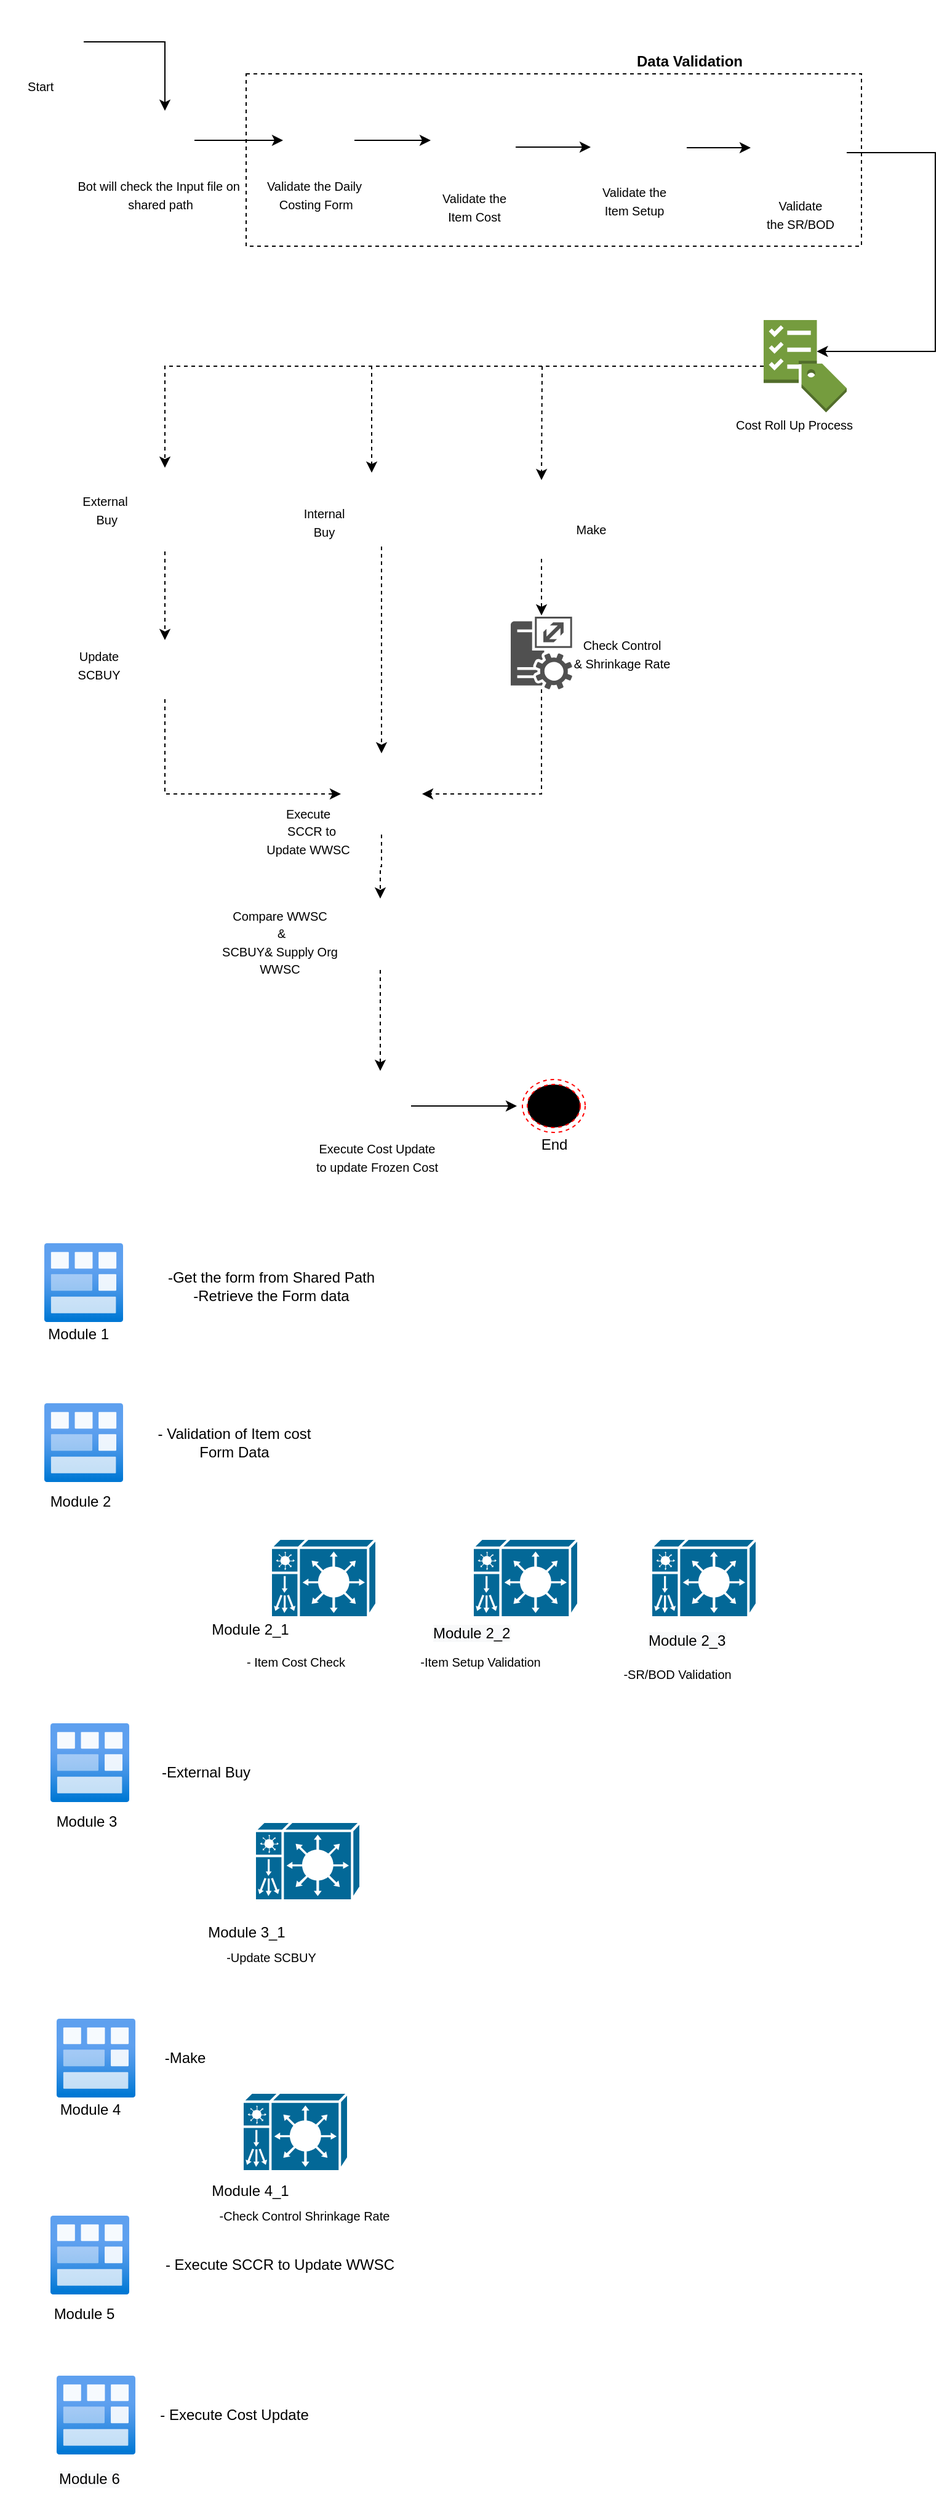<mxfile version="13.7.6" type="github">
  <diagram id="HBSa58AUk7aW9hIXsr4f" name="Page-1">
    <mxGraphModel dx="1422" dy="762" grid="1" gridSize="10" guides="1" tooltips="1" connect="1" arrows="1" fold="1" page="1" pageScale="1" pageWidth="850" pageHeight="1100" math="0" shadow="0">
      <root>
        <mxCell id="0" />
        <mxCell id="1" parent="0" />
        <mxCell id="VgDBORoiufumurnQGavn-85" value="" style="rounded=0;whiteSpace=wrap;html=1;dashed=1;" vertex="1" parent="1">
          <mxGeometry x="230" y="130" width="500" height="140" as="geometry" />
        </mxCell>
        <mxCell id="VgDBORoiufumurnQGavn-63" style="edgeStyle=orthogonalEdgeStyle;rounded=0;orthogonalLoop=1;jettySize=auto;html=1;entryX=0.5;entryY=0;entryDx=0;entryDy=0;" edge="1" parent="1" source="VgDBORoiufumurnQGavn-1" target="VgDBORoiufumurnQGavn-62">
          <mxGeometry relative="1" as="geometry" />
        </mxCell>
        <mxCell id="VgDBORoiufumurnQGavn-1" value="" style="shape=image;html=1;verticalAlign=top;verticalLabelPosition=bottom;labelBackgroundColor=#ffffff;imageAspect=0;aspect=fixed;image=https://cdn0.iconfinder.com/data/icons/pulse_pack_by_chromatix/128/start.png" vertex="1" parent="1">
          <mxGeometry x="30" y="70" width="68" height="68" as="geometry" />
        </mxCell>
        <mxCell id="VgDBORoiufumurnQGavn-2" value="&lt;font style=&quot;font-size: 10px&quot;&gt;Start&amp;nbsp;&lt;/font&gt;" style="text;html=1;align=center;verticalAlign=middle;resizable=0;points=[];autosize=1;" vertex="1" parent="1">
          <mxGeometry x="44" y="130" width="40" height="20" as="geometry" />
        </mxCell>
        <mxCell id="VgDBORoiufumurnQGavn-70" style="edgeStyle=orthogonalEdgeStyle;rounded=0;orthogonalLoop=1;jettySize=auto;html=1;entryX=0;entryY=0.5;entryDx=0;entryDy=0;" edge="1" parent="1" source="VgDBORoiufumurnQGavn-62" target="VgDBORoiufumurnQGavn-69">
          <mxGeometry relative="1" as="geometry" />
        </mxCell>
        <mxCell id="VgDBORoiufumurnQGavn-62" value="" style="shape=image;html=1;verticalAlign=top;verticalLabelPosition=bottom;labelBackgroundColor=#ffffff;imageAspect=0;aspect=fixed;image=https://cdn1.iconfinder.com/data/icons/material-core/18/drive-form-128.png" vertex="1" parent="1">
          <mxGeometry x="140" y="160" width="48" height="48" as="geometry" />
        </mxCell>
        <mxCell id="VgDBORoiufumurnQGavn-64" value="&lt;span style=&quot;font-size: 10px&quot;&gt;Bot will check&amp;nbsp;the Input file on&amp;nbsp;&lt;/span&gt;&lt;br&gt;&lt;span style=&quot;font-size: 10px&quot;&gt;shared path&lt;/span&gt;" style="text;html=1;align=center;verticalAlign=middle;resizable=0;points=[];autosize=1;" vertex="1" parent="1">
          <mxGeometry x="85" y="208" width="150" height="40" as="geometry" />
        </mxCell>
        <mxCell id="VgDBORoiufumurnQGavn-74" style="edgeStyle=orthogonalEdgeStyle;rounded=0;orthogonalLoop=1;jettySize=auto;html=1;" edge="1" parent="1" source="VgDBORoiufumurnQGavn-69">
          <mxGeometry relative="1" as="geometry">
            <mxPoint x="380" y="184" as="targetPoint" />
          </mxGeometry>
        </mxCell>
        <mxCell id="VgDBORoiufumurnQGavn-69" value="" style="shape=image;html=1;verticalAlign=top;verticalLabelPosition=bottom;labelBackgroundColor=#ffffff;imageAspect=0;aspect=fixed;image=https://cdn4.iconfinder.com/data/icons/X-Mac/security/png/128/input_validation.png" vertex="1" parent="1">
          <mxGeometry x="260" y="155" width="58" height="58" as="geometry" />
        </mxCell>
        <mxCell id="VgDBORoiufumurnQGavn-71" value="&lt;font style=&quot;font-size: 10px&quot;&gt;Validate the Daily&lt;br&gt;&amp;nbsp;Costing Form&lt;/font&gt;" style="text;html=1;align=center;verticalAlign=middle;resizable=0;points=[];autosize=1;" vertex="1" parent="1">
          <mxGeometry x="240" y="208" width="90" height="40" as="geometry" />
        </mxCell>
        <mxCell id="VgDBORoiufumurnQGavn-79" style="edgeStyle=orthogonalEdgeStyle;rounded=0;orthogonalLoop=1;jettySize=auto;html=1;" edge="1" parent="1" source="VgDBORoiufumurnQGavn-76">
          <mxGeometry relative="1" as="geometry">
            <mxPoint x="510" y="189.5" as="targetPoint" />
          </mxGeometry>
        </mxCell>
        <mxCell id="VgDBORoiufumurnQGavn-76" value="" style="shape=image;html=1;verticalAlign=top;verticalLabelPosition=bottom;labelBackgroundColor=#ffffff;imageAspect=0;aspect=fixed;image=https://cdn4.iconfinder.com/data/icons/ios-web-user-interface-multi-circle-flat-vol-7/512/Item_li_list_list_item_ul-128.png" vertex="1" parent="1">
          <mxGeometry x="380" y="155" width="69" height="69" as="geometry" />
        </mxCell>
        <mxCell id="VgDBORoiufumurnQGavn-77" value="&lt;font style=&quot;font-size: 10px&quot;&gt;Validate the &lt;br&gt;Item Cost&lt;/font&gt;" style="text;html=1;align=center;verticalAlign=middle;resizable=0;points=[];autosize=1;" vertex="1" parent="1">
          <mxGeometry x="379.5" y="218" width="70" height="40" as="geometry" />
        </mxCell>
        <mxCell id="VgDBORoiufumurnQGavn-83" style="edgeStyle=orthogonalEdgeStyle;rounded=0;orthogonalLoop=1;jettySize=auto;html=1;" edge="1" parent="1" source="VgDBORoiufumurnQGavn-78">
          <mxGeometry relative="1" as="geometry">
            <mxPoint x="640" y="190" as="targetPoint" />
          </mxGeometry>
        </mxCell>
        <mxCell id="VgDBORoiufumurnQGavn-78" value="" style="shape=image;html=1;verticalAlign=top;verticalLabelPosition=bottom;labelBackgroundColor=#ffffff;imageAspect=0;aspect=fixed;image=https://cdn1.iconfinder.com/data/icons/Vista-Inspirate_1.0/128x128/apps/advancedsettings.png" vertex="1" parent="1">
          <mxGeometry x="520" y="156" width="68" height="68" as="geometry" />
        </mxCell>
        <mxCell id="VgDBORoiufumurnQGavn-80" value="&lt;font style=&quot;font-size: 10px&quot;&gt;Validate the &lt;br&gt;Item Setup&lt;/font&gt;" style="text;html=1;align=center;verticalAlign=middle;resizable=0;points=[];autosize=1;" vertex="1" parent="1">
          <mxGeometry x="510" y="213" width="70" height="40" as="geometry" />
        </mxCell>
        <mxCell id="VgDBORoiufumurnQGavn-89" style="edgeStyle=orthogonalEdgeStyle;rounded=0;orthogonalLoop=1;jettySize=auto;html=1;entryX=0.64;entryY=0.34;entryDx=0;entryDy=0;entryPerimeter=0;" edge="1" parent="1" source="VgDBORoiufumurnQGavn-82" target="VgDBORoiufumurnQGavn-87">
          <mxGeometry relative="1" as="geometry">
            <mxPoint x="780" y="370" as="targetPoint" />
            <Array as="points">
              <mxPoint x="790" y="194" />
              <mxPoint x="790" y="356" />
            </Array>
          </mxGeometry>
        </mxCell>
        <mxCell id="VgDBORoiufumurnQGavn-82" value="" style="shape=image;html=1;verticalAlign=top;verticalLabelPosition=bottom;labelBackgroundColor=#ffffff;imageAspect=0;aspect=fixed;image=https://cdn3.iconfinder.com/data/icons/customer-support-24/64/male-customer-client-service-request-128.png" vertex="1" parent="1">
          <mxGeometry x="650" y="160" width="68" height="68" as="geometry" />
        </mxCell>
        <mxCell id="VgDBORoiufumurnQGavn-84" value="&lt;font style=&quot;font-size: 10px&quot;&gt;Validate &lt;br&gt;the SR/BOD&lt;/font&gt;" style="text;html=1;align=center;verticalAlign=middle;resizable=0;points=[];autosize=1;" vertex="1" parent="1">
          <mxGeometry x="645" y="224" width="70" height="40" as="geometry" />
        </mxCell>
        <mxCell id="VgDBORoiufumurnQGavn-86" value="&lt;b&gt;Data Validation&lt;/b&gt;" style="text;html=1;align=center;verticalAlign=middle;resizable=0;points=[];autosize=1;" vertex="1" parent="1">
          <mxGeometry x="540" y="110" width="100" height="20" as="geometry" />
        </mxCell>
        <mxCell id="VgDBORoiufumurnQGavn-93" style="edgeStyle=orthogonalEdgeStyle;rounded=0;orthogonalLoop=1;jettySize=auto;html=1;entryX=0.5;entryY=0;entryDx=0;entryDy=0;dashed=1;" edge="1" parent="1" source="VgDBORoiufumurnQGavn-87" target="VgDBORoiufumurnQGavn-92">
          <mxGeometry relative="1" as="geometry">
            <Array as="points">
              <mxPoint x="164" y="368" />
            </Array>
          </mxGeometry>
        </mxCell>
        <mxCell id="VgDBORoiufumurnQGavn-97" style="edgeStyle=orthogonalEdgeStyle;rounded=0;orthogonalLoop=1;jettySize=auto;html=1;entryX=0.367;entryY=0;entryDx=0;entryDy=0;entryPerimeter=0;dashed=1;" edge="1" parent="1" source="VgDBORoiufumurnQGavn-87" target="VgDBORoiufumurnQGavn-95">
          <mxGeometry relative="1" as="geometry" />
        </mxCell>
        <mxCell id="VgDBORoiufumurnQGavn-101" style="edgeStyle=orthogonalEdgeStyle;rounded=0;orthogonalLoop=1;jettySize=auto;html=1;dashed=1;" edge="1" parent="1" source="VgDBORoiufumurnQGavn-87">
          <mxGeometry relative="1" as="geometry">
            <mxPoint x="470" y="460" as="targetPoint" />
          </mxGeometry>
        </mxCell>
        <mxCell id="VgDBORoiufumurnQGavn-87" value="" style="outlineConnect=0;dashed=0;verticalLabelPosition=bottom;verticalAlign=top;align=center;html=1;shape=mxgraph.aws3.checklist_cost;fillColor=#759C3E;gradientColor=none;" vertex="1" parent="1">
          <mxGeometry x="650.5" y="330" width="67.5" height="75" as="geometry" />
        </mxCell>
        <mxCell id="VgDBORoiufumurnQGavn-90" value="&lt;font style=&quot;font-size: 10px&quot;&gt;Cost Roll Up Process&lt;/font&gt;" style="text;html=1;align=center;verticalAlign=middle;resizable=0;points=[];autosize=1;" vertex="1" parent="1">
          <mxGeometry x="620" y="405" width="110" height="20" as="geometry" />
        </mxCell>
        <mxCell id="VgDBORoiufumurnQGavn-107" style="edgeStyle=orthogonalEdgeStyle;rounded=0;orthogonalLoop=1;jettySize=auto;html=1;entryX=0.5;entryY=0;entryDx=0;entryDy=0;dashed=1;" edge="1" parent="1" source="VgDBORoiufumurnQGavn-92" target="VgDBORoiufumurnQGavn-106">
          <mxGeometry relative="1" as="geometry" />
        </mxCell>
        <mxCell id="VgDBORoiufumurnQGavn-92" value="" style="shape=image;html=1;verticalAlign=top;verticalLabelPosition=bottom;labelBackgroundColor=#ffffff;imageAspect=0;aspect=fixed;image=https://cdn2.iconfinder.com/data/icons/random-set-1/453/Asset_83-128.png;dashed=1;" vertex="1" parent="1">
          <mxGeometry x="130" y="450" width="68" height="68" as="geometry" />
        </mxCell>
        <mxCell id="VgDBORoiufumurnQGavn-94" value="&lt;font style=&quot;font-size: 10px&quot;&gt;External&lt;br&gt;&amp;nbsp;Buy&lt;/font&gt;" style="text;html=1;align=center;verticalAlign=middle;resizable=0;points=[];autosize=1;" vertex="1" parent="1">
          <mxGeometry x="90" y="464" width="50" height="40" as="geometry" />
        </mxCell>
        <mxCell id="VgDBORoiufumurnQGavn-110" style="edgeStyle=orthogonalEdgeStyle;rounded=0;orthogonalLoop=1;jettySize=auto;html=1;dashed=1;" edge="1" parent="1" source="VgDBORoiufumurnQGavn-95" target="VgDBORoiufumurnQGavn-103">
          <mxGeometry relative="1" as="geometry" />
        </mxCell>
        <mxCell id="VgDBORoiufumurnQGavn-95" value="" style="shape=image;html=1;verticalAlign=top;verticalLabelPosition=bottom;labelBackgroundColor=#ffffff;imageAspect=0;aspect=fixed;image=https://cdn3.iconfinder.com/data/icons/shopping-1-18/512/shopping-shop-buy-discount-38-128.png;dashed=1;" vertex="1" parent="1">
          <mxGeometry x="310" y="454" width="60" height="60" as="geometry" />
        </mxCell>
        <mxCell id="VgDBORoiufumurnQGavn-96" value="&lt;font style=&quot;font-size: 10px&quot;&gt;Internal &lt;br&gt;Buy&lt;/font&gt;" style="text;html=1;align=center;verticalAlign=middle;resizable=0;points=[];autosize=1;" vertex="1" parent="1">
          <mxGeometry x="268" y="474" width="50" height="40" as="geometry" />
        </mxCell>
        <mxCell id="VgDBORoiufumurnQGavn-112" style="edgeStyle=orthogonalEdgeStyle;rounded=0;orthogonalLoop=1;jettySize=auto;html=1;dashed=1;" edge="1" parent="1" source="VgDBORoiufumurnQGavn-100">
          <mxGeometry relative="1" as="geometry">
            <mxPoint x="470" y="570" as="targetPoint" />
          </mxGeometry>
        </mxCell>
        <mxCell id="VgDBORoiufumurnQGavn-100" value="" style="shape=image;html=1;verticalAlign=top;verticalLabelPosition=bottom;labelBackgroundColor=#ffffff;imageAspect=0;aspect=fixed;image=https://cdn1.iconfinder.com/data/icons/DarkGlass_Reworked/128x128/mimetypes/make.png;dashed=1;" vertex="1" parent="1">
          <mxGeometry x="440" y="464" width="60" height="60" as="geometry" />
        </mxCell>
        <mxCell id="VgDBORoiufumurnQGavn-102" value="&lt;font style=&quot;font-size: 10px&quot;&gt;Make&lt;/font&gt;" style="text;html=1;align=center;verticalAlign=middle;resizable=0;points=[];autosize=1;" vertex="1" parent="1">
          <mxGeometry x="490" y="490" width="40" height="20" as="geometry" />
        </mxCell>
        <mxCell id="VgDBORoiufumurnQGavn-125" style="edgeStyle=orthogonalEdgeStyle;rounded=0;orthogonalLoop=1;jettySize=auto;html=1;dashed=1;" edge="1" parent="1" source="VgDBORoiufumurnQGavn-103" target="VgDBORoiufumurnQGavn-124">
          <mxGeometry relative="1" as="geometry" />
        </mxCell>
        <mxCell id="VgDBORoiufumurnQGavn-103" value="" style="shape=image;html=1;verticalAlign=top;verticalLabelPosition=bottom;labelBackgroundColor=#ffffff;imageAspect=0;aspect=fixed;image=https://cdn4.iconfinder.com/data/icons/SUNNYDAY/security/png/128/running_process.png;dashed=1;" vertex="1" parent="1">
          <mxGeometry x="307" y="682" width="66" height="66" as="geometry" />
        </mxCell>
        <mxCell id="VgDBORoiufumurnQGavn-109" style="edgeStyle=orthogonalEdgeStyle;rounded=0;orthogonalLoop=1;jettySize=auto;html=1;entryX=0;entryY=0.5;entryDx=0;entryDy=0;dashed=1;" edge="1" parent="1" source="VgDBORoiufumurnQGavn-106" target="VgDBORoiufumurnQGavn-103">
          <mxGeometry relative="1" as="geometry">
            <Array as="points">
              <mxPoint x="164" y="715" />
            </Array>
          </mxGeometry>
        </mxCell>
        <mxCell id="VgDBORoiufumurnQGavn-106" value="" style="shape=image;html=1;verticalAlign=top;verticalLabelPosition=bottom;labelBackgroundColor=#ffffff;imageAspect=0;aspect=fixed;image=https://cdn3.iconfinder.com/data/icons/UltimateGnome/128x128/apps/system-software-update.png;dashed=1;" vertex="1" parent="1">
          <mxGeometry x="140" y="590" width="48" height="48" as="geometry" />
        </mxCell>
        <mxCell id="VgDBORoiufumurnQGavn-108" value="&lt;font style=&quot;font-size: 10px&quot;&gt;Update &lt;br&gt;SCBUY&lt;/font&gt;" style="text;html=1;align=center;verticalAlign=middle;resizable=0;points=[];autosize=1;" vertex="1" parent="1">
          <mxGeometry x="85" y="590" width="50" height="40" as="geometry" />
        </mxCell>
        <mxCell id="VgDBORoiufumurnQGavn-113" style="edgeStyle=orthogonalEdgeStyle;rounded=0;orthogonalLoop=1;jettySize=auto;html=1;entryX=1;entryY=0.5;entryDx=0;entryDy=0;dashed=1;" edge="1" parent="1" source="VgDBORoiufumurnQGavn-111" target="VgDBORoiufumurnQGavn-103">
          <mxGeometry relative="1" as="geometry">
            <Array as="points">
              <mxPoint x="470" y="715" />
            </Array>
          </mxGeometry>
        </mxCell>
        <mxCell id="VgDBORoiufumurnQGavn-111" value="" style="pointerEvents=1;shadow=0;dashed=0;html=1;strokeColor=none;fillColor=#505050;labelPosition=center;verticalLabelPosition=bottom;verticalAlign=top;outlineConnect=0;align=center;shape=mxgraph.office.services.call_admission_control_service;" vertex="1" parent="1">
          <mxGeometry x="445" y="571" width="50" height="59" as="geometry" />
        </mxCell>
        <mxCell id="VgDBORoiufumurnQGavn-114" value="&lt;font style=&quot;font-size: 10px&quot;&gt;Check Control &lt;br&gt;&amp;amp; Shrinkage Rate&lt;/font&gt;" style="text;html=1;align=center;verticalAlign=middle;resizable=0;points=[];autosize=1;" vertex="1" parent="1">
          <mxGeometry x="490" y="580.5" width="90" height="40" as="geometry" />
        </mxCell>
        <mxCell id="VgDBORoiufumurnQGavn-116" value="&lt;font style=&quot;font-size: 10px&quot;&gt;Execute&lt;br&gt;&amp;nbsp; SCCR to &lt;br&gt;Update WWSC&lt;/font&gt;" style="text;html=1;align=center;verticalAlign=middle;resizable=0;points=[];autosize=1;" vertex="1" parent="1">
          <mxGeometry x="240" y="720" width="80" height="50" as="geometry" />
        </mxCell>
        <mxCell id="VgDBORoiufumurnQGavn-135" style="edgeStyle=orthogonalEdgeStyle;rounded=0;orthogonalLoop=1;jettySize=auto;html=1;" edge="1" parent="1" source="VgDBORoiufumurnQGavn-119">
          <mxGeometry relative="1" as="geometry">
            <mxPoint x="450" y="968.5" as="targetPoint" />
          </mxGeometry>
        </mxCell>
        <mxCell id="VgDBORoiufumurnQGavn-119" value="" style="shape=image;html=1;verticalAlign=top;verticalLabelPosition=bottom;labelBackgroundColor=#ffffff;imageAspect=0;aspect=fixed;image=https://cdn2.iconfinder.com/data/icons/vivid/48/pencil-128.png;dashed=1;" vertex="1" parent="1">
          <mxGeometry x="307" y="940" width="57" height="57" as="geometry" />
        </mxCell>
        <mxCell id="VgDBORoiufumurnQGavn-120" value="&lt;font style=&quot;font-size: 10px&quot;&gt;Execute Cost Update&lt;br&gt;to update Frozen Cost&lt;br&gt;&lt;/font&gt;" style="text;html=1;align=center;verticalAlign=middle;resizable=0;points=[];autosize=1;" vertex="1" parent="1">
          <mxGeometry x="280.5" y="990" width="110" height="40" as="geometry" />
        </mxCell>
        <mxCell id="VgDBORoiufumurnQGavn-127" style="edgeStyle=orthogonalEdgeStyle;rounded=0;orthogonalLoop=1;jettySize=auto;html=1;dashed=1;" edge="1" parent="1" source="VgDBORoiufumurnQGavn-124">
          <mxGeometry relative="1" as="geometry">
            <mxPoint x="339" y="940" as="targetPoint" />
            <Array as="points">
              <mxPoint x="339" y="900" />
              <mxPoint x="339" y="900" />
            </Array>
          </mxGeometry>
        </mxCell>
        <mxCell id="VgDBORoiufumurnQGavn-124" value="" style="shape=image;html=1;verticalAlign=top;verticalLabelPosition=bottom;labelBackgroundColor=#ffffff;imageAspect=0;aspect=fixed;image=https://cdn4.iconfinder.com/data/icons/banking-and-finance/500/finance-scale-128.png;dashed=1;" vertex="1" parent="1">
          <mxGeometry x="310" y="800" width="58" height="58" as="geometry" />
        </mxCell>
        <mxCell id="VgDBORoiufumurnQGavn-126" value="&lt;font style=&quot;font-size: 10px&quot;&gt;Compare WWSC&lt;br&gt;&amp;nbsp;&amp;amp; &lt;br&gt;SCBUY&amp;amp; Supply Org &lt;br&gt;WWSC&lt;/font&gt;" style="text;html=1;align=center;verticalAlign=middle;resizable=0;points=[];autosize=1;" vertex="1" parent="1">
          <mxGeometry x="201.5" y="800" width="110" height="70" as="geometry" />
        </mxCell>
        <mxCell id="VgDBORoiufumurnQGavn-134" value="" style="ellipse;html=1;shape=endState;fillColor=#000000;strokeColor=#ff0000;dashed=1;" vertex="1" parent="1">
          <mxGeometry x="454.5" y="947" width="51" height="43" as="geometry" />
        </mxCell>
        <mxCell id="VgDBORoiufumurnQGavn-137" value="End" style="text;html=1;align=center;verticalAlign=middle;resizable=0;points=[];autosize=1;" vertex="1" parent="1">
          <mxGeometry x="460" y="990" width="40" height="20" as="geometry" />
        </mxCell>
        <mxCell id="VgDBORoiufumurnQGavn-138" value="" style="aspect=fixed;html=1;points=[];align=center;image;fontSize=12;image=img/lib/azure2/general/Module.svg;dashed=1;" vertex="1" parent="1">
          <mxGeometry x="66" y="1080" width="64" height="64" as="geometry" />
        </mxCell>
        <mxCell id="VgDBORoiufumurnQGavn-139" value="Module 1&amp;nbsp;" style="text;html=1;align=center;verticalAlign=middle;resizable=0;points=[];autosize=1;" vertex="1" parent="1">
          <mxGeometry x="60" y="1144" width="70" height="20" as="geometry" />
        </mxCell>
        <mxCell id="VgDBORoiufumurnQGavn-141" value="" style="aspect=fixed;html=1;points=[];align=center;image;fontSize=12;image=img/lib/azure2/general/Module.svg;dashed=1;" vertex="1" parent="1">
          <mxGeometry x="66" y="1210" width="64" height="64" as="geometry" />
        </mxCell>
        <mxCell id="VgDBORoiufumurnQGavn-142" value="-Get the form from Shared Path&lt;br&gt;-Retrieve the Form data" style="text;html=1;align=center;verticalAlign=middle;resizable=0;points=[];autosize=1;" vertex="1" parent="1">
          <mxGeometry x="160" y="1100" width="180" height="30" as="geometry" />
        </mxCell>
        <mxCell id="VgDBORoiufumurnQGavn-143" value="Module 2" style="text;html=1;align=center;verticalAlign=middle;resizable=0;points=[];autosize=1;" vertex="1" parent="1">
          <mxGeometry x="65" y="1280" width="60" height="20" as="geometry" />
        </mxCell>
        <mxCell id="VgDBORoiufumurnQGavn-145" value="- Validation of Item cost &lt;br&gt;Form Data" style="text;html=1;align=center;verticalAlign=middle;resizable=0;points=[];autosize=1;" vertex="1" parent="1">
          <mxGeometry x="150" y="1227" width="140" height="30" as="geometry" />
        </mxCell>
        <mxCell id="VgDBORoiufumurnQGavn-147" value="" style="shape=mxgraph.cisco.controllers_and_modules.content_switch_module;html=1;pointerEvents=1;dashed=0;fillColor=#036897;strokeColor=#ffffff;strokeWidth=2;verticalLabelPosition=bottom;verticalAlign=top;align=center;outlineConnect=0;" vertex="1" parent="1">
          <mxGeometry x="250" y="1320" width="86" height="64" as="geometry" />
        </mxCell>
        <mxCell id="VgDBORoiufumurnQGavn-148" value="" style="shape=mxgraph.cisco.controllers_and_modules.content_switch_module;html=1;pointerEvents=1;dashed=0;fillColor=#036897;strokeColor=#ffffff;strokeWidth=2;verticalLabelPosition=bottom;verticalAlign=top;align=center;outlineConnect=0;" vertex="1" parent="1">
          <mxGeometry x="414" y="1320" width="86" height="64" as="geometry" />
        </mxCell>
        <mxCell id="VgDBORoiufumurnQGavn-149" value="" style="shape=mxgraph.cisco.controllers_and_modules.content_switch_module;html=1;pointerEvents=1;dashed=0;fillColor=#036897;strokeColor=#ffffff;strokeWidth=2;verticalLabelPosition=bottom;verticalAlign=top;align=center;outlineConnect=0;" vertex="1" parent="1">
          <mxGeometry x="559" y="1320" width="86" height="64" as="geometry" />
        </mxCell>
        <mxCell id="VgDBORoiufumurnQGavn-150" value="Module 2_1" style="text;html=1;align=center;verticalAlign=middle;resizable=0;points=[];autosize=1;" vertex="1" parent="1">
          <mxGeometry x="193" y="1384" width="80" height="20" as="geometry" />
        </mxCell>
        <mxCell id="VgDBORoiufumurnQGavn-151" value="&lt;br&gt;&lt;br&gt;&lt;span style=&quot;color: rgb(0 , 0 , 0) ; font-family: &amp;#34;helvetica&amp;#34; ; font-size: 12px ; font-style: normal ; font-weight: 400 ; letter-spacing: normal ; text-align: center ; text-indent: 0px ; text-transform: none ; word-spacing: 0px ; background-color: rgb(248 , 249 , 250) ; display: inline ; float: none&quot;&gt;Module 2_2&lt;/span&gt;&lt;br&gt;" style="text;whiteSpace=wrap;html=1;" vertex="1" parent="1">
          <mxGeometry x="379.5" y="1354" width="90" height="30" as="geometry" />
        </mxCell>
        <mxCell id="VgDBORoiufumurnQGavn-152" value="&lt;br&gt;&lt;br&gt;&lt;span style=&quot;color: rgb(0 , 0 , 0) ; font-family: &amp;#34;helvetica&amp;#34; ; font-size: 12px ; font-style: normal ; font-weight: 400 ; letter-spacing: normal ; text-align: center ; text-indent: 0px ; text-transform: none ; word-spacing: 0px ; background-color: rgb(248 , 249 , 250) ; display: inline ; float: none&quot;&gt;Module 2_3&lt;/span&gt;&lt;br&gt;" style="text;whiteSpace=wrap;html=1;" vertex="1" parent="1">
          <mxGeometry x="555" y="1360" width="90" height="30" as="geometry" />
        </mxCell>
        <mxCell id="VgDBORoiufumurnQGavn-153" value="&lt;font style=&quot;font-size: 10px&quot;&gt;- Item Cost Check&lt;/font&gt;" style="text;html=1;align=center;verticalAlign=middle;resizable=0;points=[];autosize=1;" vertex="1" parent="1">
          <mxGeometry x="220" y="1410" width="100" height="20" as="geometry" />
        </mxCell>
        <mxCell id="VgDBORoiufumurnQGavn-154" value="&lt;font style=&quot;font-size: 10px&quot;&gt;-Item Setup Validation&lt;/font&gt;" style="text;html=1;align=center;verticalAlign=middle;resizable=0;points=[];autosize=1;" vertex="1" parent="1">
          <mxGeometry x="365" y="1410" width="110" height="20" as="geometry" />
        </mxCell>
        <mxCell id="VgDBORoiufumurnQGavn-155" value="&lt;font style=&quot;font-size: 10px&quot;&gt;-SR/BOD Validation&lt;/font&gt;" style="text;html=1;align=center;verticalAlign=middle;resizable=0;points=[];autosize=1;" vertex="1" parent="1">
          <mxGeometry x="530" y="1420" width="100" height="20" as="geometry" />
        </mxCell>
        <mxCell id="VgDBORoiufumurnQGavn-156" value="" style="aspect=fixed;html=1;points=[];align=center;image;fontSize=12;image=img/lib/azure2/general/Module.svg;dashed=1;" vertex="1" parent="1">
          <mxGeometry x="71" y="1470" width="64" height="64" as="geometry" />
        </mxCell>
        <mxCell id="VgDBORoiufumurnQGavn-157" value="Module 3" style="text;html=1;align=center;verticalAlign=middle;resizable=0;points=[];autosize=1;" vertex="1" parent="1">
          <mxGeometry x="70" y="1540" width="60" height="20" as="geometry" />
        </mxCell>
        <mxCell id="VgDBORoiufumurnQGavn-158" value="-External Buy" style="text;html=1;align=center;verticalAlign=middle;resizable=0;points=[];autosize=1;" vertex="1" parent="1">
          <mxGeometry x="152" y="1500" width="90" height="20" as="geometry" />
        </mxCell>
        <mxCell id="VgDBORoiufumurnQGavn-159" value="" style="shape=mxgraph.cisco.controllers_and_modules.content_switch_module;html=1;pointerEvents=1;dashed=0;fillColor=#036897;strokeColor=#ffffff;strokeWidth=2;verticalLabelPosition=bottom;verticalAlign=top;align=center;outlineConnect=0;" vertex="1" parent="1">
          <mxGeometry x="237" y="1550" width="86" height="64" as="geometry" />
        </mxCell>
        <mxCell id="VgDBORoiufumurnQGavn-160" value="Module 3_1" style="text;html=1;align=center;verticalAlign=middle;resizable=0;points=[];autosize=1;" vertex="1" parent="1">
          <mxGeometry x="190" y="1630" width="80" height="20" as="geometry" />
        </mxCell>
        <mxCell id="VgDBORoiufumurnQGavn-161" value="&lt;font style=&quot;font-size: 10px&quot;&gt;-Update SCBUY&lt;/font&gt;" style="text;html=1;align=center;verticalAlign=middle;resizable=0;points=[];autosize=1;" vertex="1" parent="1">
          <mxGeometry x="205" y="1650" width="90" height="20" as="geometry" />
        </mxCell>
        <mxCell id="VgDBORoiufumurnQGavn-163" value="" style="aspect=fixed;html=1;points=[];align=center;image;fontSize=12;image=img/lib/azure2/general/Module.svg;dashed=1;" vertex="1" parent="1">
          <mxGeometry x="76" y="1710" width="64" height="64" as="geometry" />
        </mxCell>
        <mxCell id="VgDBORoiufumurnQGavn-164" value="" style="aspect=fixed;html=1;points=[];align=center;image;fontSize=12;image=img/lib/azure2/general/Module.svg;dashed=1;" vertex="1" parent="1">
          <mxGeometry x="71" y="1870" width="64" height="64" as="geometry" />
        </mxCell>
        <mxCell id="VgDBORoiufumurnQGavn-165" value="Module 4" style="text;html=1;align=center;verticalAlign=middle;resizable=0;points=[];autosize=1;" vertex="1" parent="1">
          <mxGeometry x="73" y="1774" width="60" height="20" as="geometry" />
        </mxCell>
        <mxCell id="VgDBORoiufumurnQGavn-166" value="-Make" style="text;html=1;align=center;verticalAlign=middle;resizable=0;points=[];autosize=1;" vertex="1" parent="1">
          <mxGeometry x="155" y="1732" width="50" height="20" as="geometry" />
        </mxCell>
        <mxCell id="VgDBORoiufumurnQGavn-167" value="Module 5" style="text;html=1;align=center;verticalAlign=middle;resizable=0;points=[];autosize=1;" vertex="1" parent="1">
          <mxGeometry x="68" y="1940" width="60" height="20" as="geometry" />
        </mxCell>
        <mxCell id="VgDBORoiufumurnQGavn-168" value="" style="shape=mxgraph.cisco.controllers_and_modules.content_switch_module;html=1;pointerEvents=1;dashed=0;fillColor=#036897;strokeColor=#ffffff;strokeWidth=2;verticalLabelPosition=bottom;verticalAlign=top;align=center;outlineConnect=0;" vertex="1" parent="1">
          <mxGeometry x="227" y="1770" width="86" height="64" as="geometry" />
        </mxCell>
        <mxCell id="VgDBORoiufumurnQGavn-169" value="Module 4_1" style="text;html=1;align=center;verticalAlign=middle;resizable=0;points=[];autosize=1;" vertex="1" parent="1">
          <mxGeometry x="193" y="1840" width="80" height="20" as="geometry" />
        </mxCell>
        <mxCell id="VgDBORoiufumurnQGavn-170" value="&lt;font style=&quot;font-size: 10px&quot;&gt;-Check Control Shrinkage Rate&lt;/font&gt;" style="text;html=1;align=center;verticalAlign=middle;resizable=0;points=[];autosize=1;" vertex="1" parent="1">
          <mxGeometry x="201.5" y="1860" width="150" height="20" as="geometry" />
        </mxCell>
        <mxCell id="VgDBORoiufumurnQGavn-171" value="- Execute SCCR to Update WWSC" style="text;html=1;align=center;verticalAlign=middle;resizable=0;points=[];autosize=1;" vertex="1" parent="1">
          <mxGeometry x="156.5" y="1900" width="200" height="20" as="geometry" />
        </mxCell>
        <mxCell id="VgDBORoiufumurnQGavn-172" value="" style="aspect=fixed;html=1;points=[];align=center;image;fontSize=12;image=img/lib/azure2/general/Module.svg;dashed=1;" vertex="1" parent="1">
          <mxGeometry x="76" y="2000" width="64" height="64" as="geometry" />
        </mxCell>
        <mxCell id="VgDBORoiufumurnQGavn-173" value="&lt;span style=&quot;color: rgb(0 , 0 , 0) ; font-family: &amp;#34;helvetica&amp;#34; ; font-size: 12px ; font-style: normal ; font-weight: 400 ; letter-spacing: normal ; text-align: center ; text-indent: 0px ; text-transform: none ; word-spacing: 0px ; background-color: rgb(248 , 249 , 250) ; display: inline ; float: none&quot;&gt;Module 6&lt;/span&gt;" style="text;whiteSpace=wrap;html=1;" vertex="1" parent="1">
          <mxGeometry x="76" y="2070" width="70" height="30" as="geometry" />
        </mxCell>
        <mxCell id="VgDBORoiufumurnQGavn-174" value="- Execute Cost Update" style="text;html=1;align=center;verticalAlign=middle;resizable=0;points=[];autosize=1;" vertex="1" parent="1">
          <mxGeometry x="150" y="2022" width="140" height="20" as="geometry" />
        </mxCell>
      </root>
    </mxGraphModel>
  </diagram>
</mxfile>

